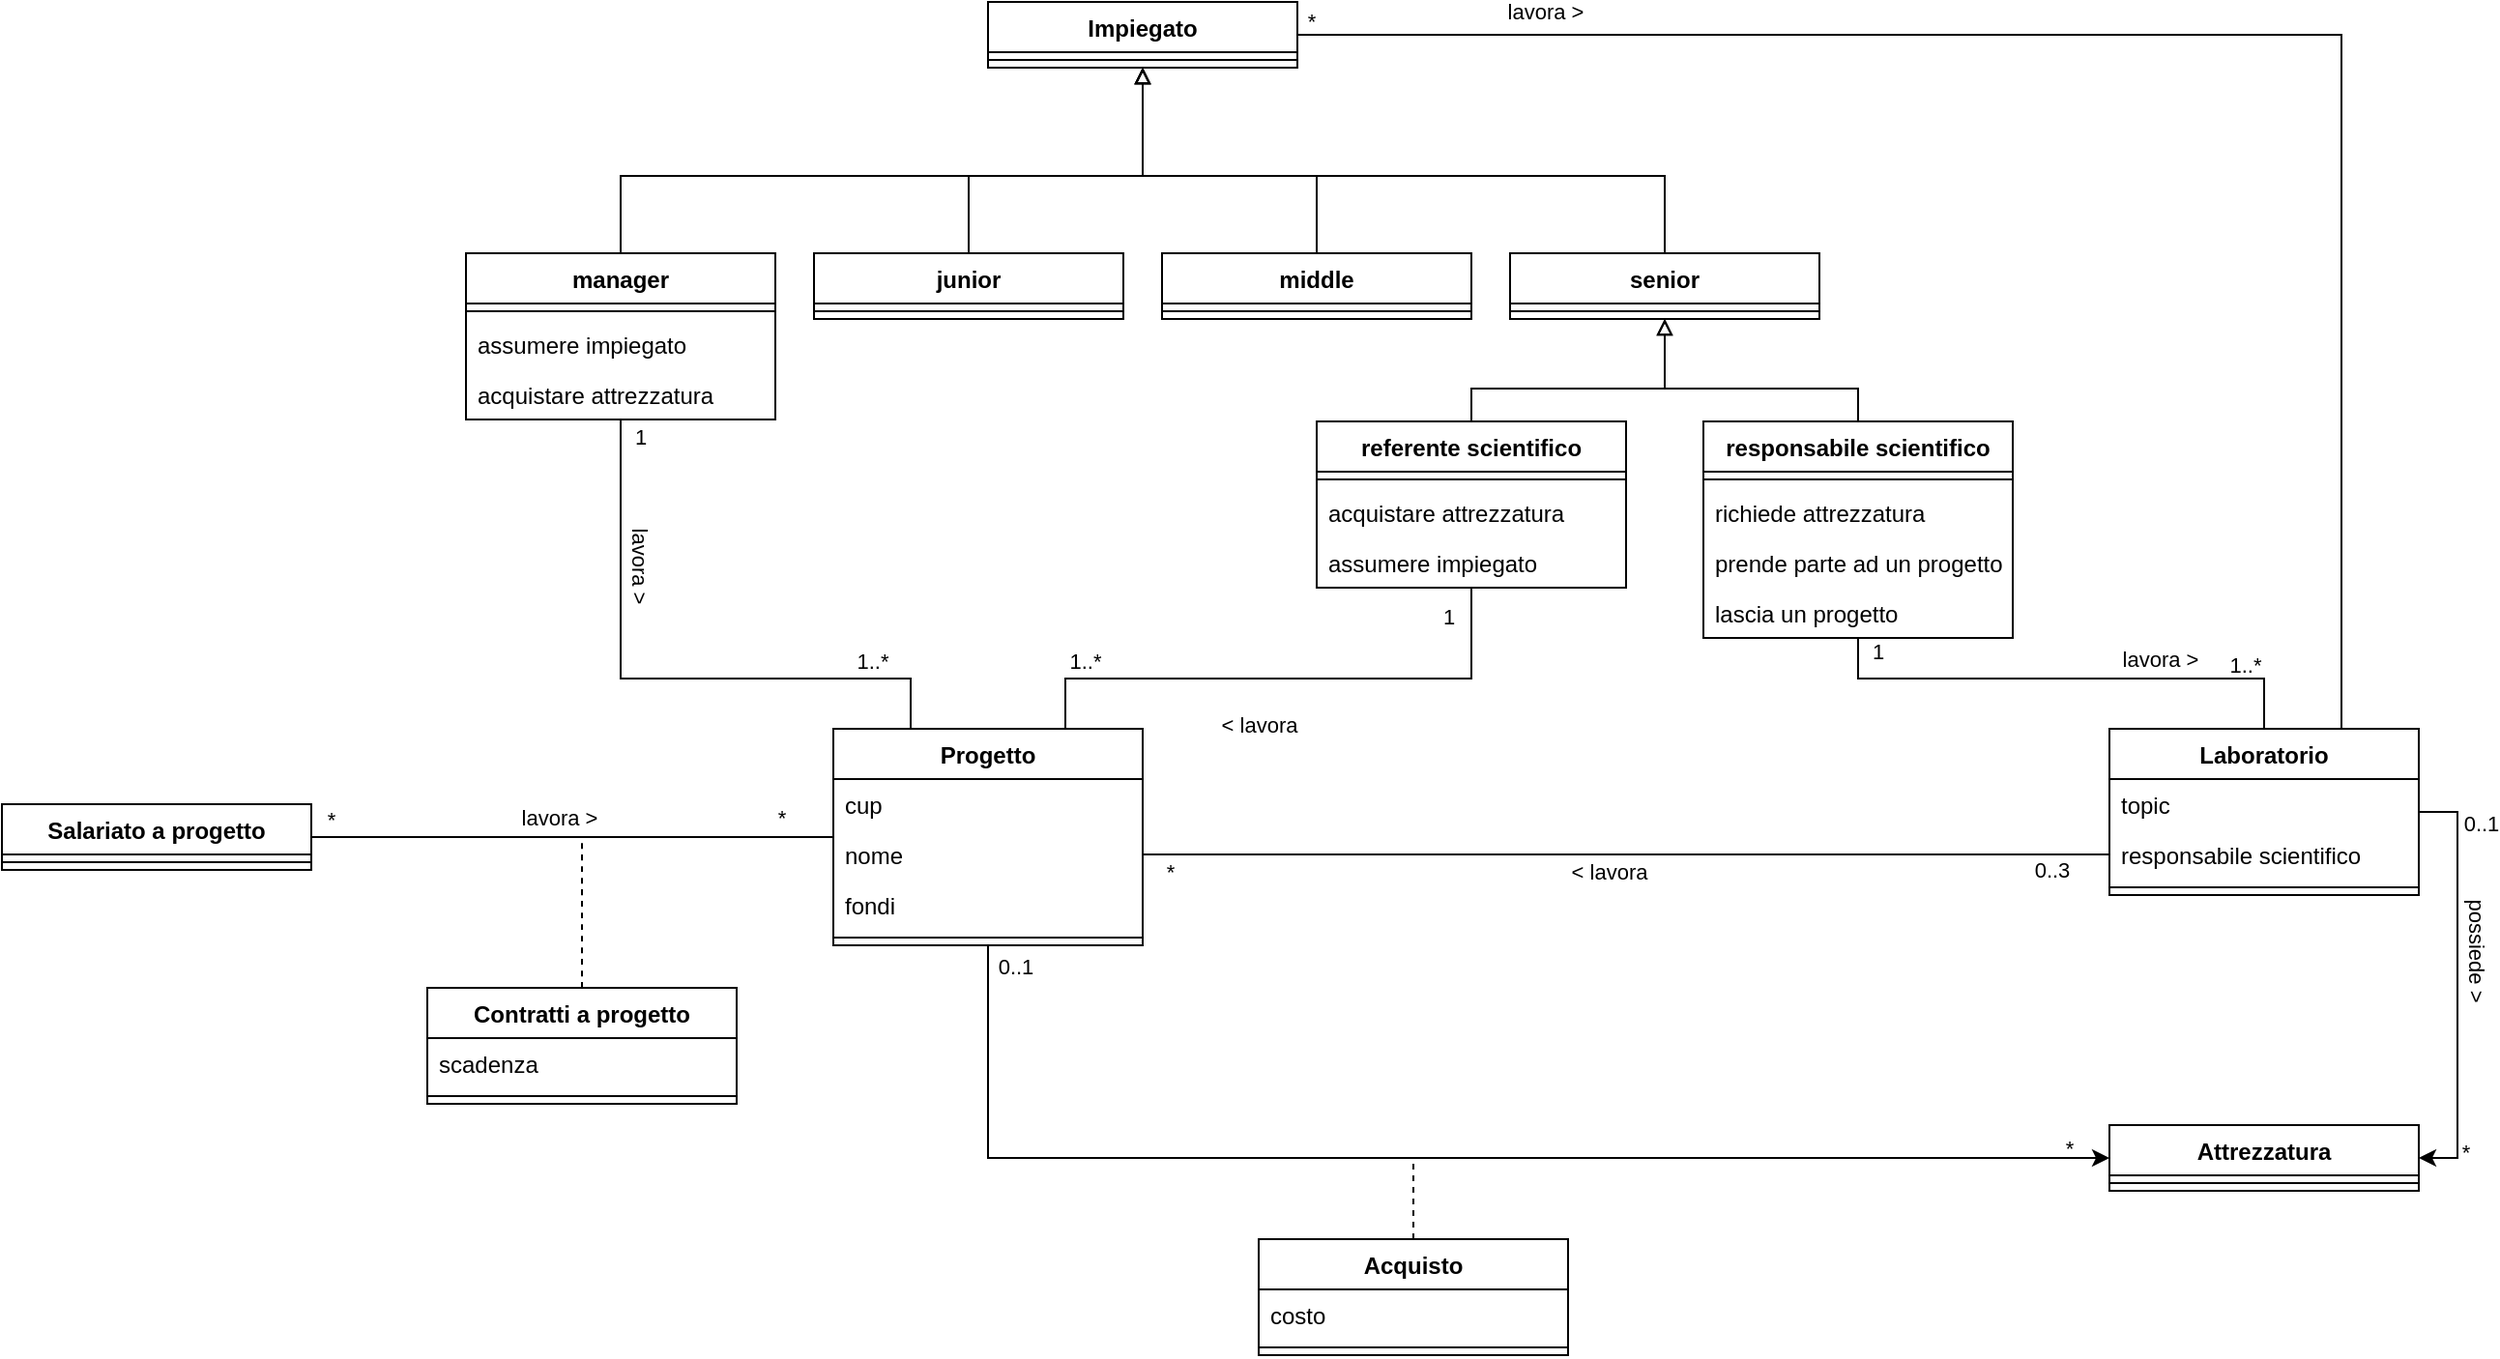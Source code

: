 <mxfile version="20.7.4" type="device"><diagram id="C5RBs43oDa-KdzZeNtuy" name="Page-1"><mxGraphModel dx="2514" dy="2162" grid="1" gridSize="10" guides="1" tooltips="1" connect="1" arrows="1" fold="1" page="1" pageScale="1" pageWidth="827" pageHeight="1169" math="0" shadow="0"><root><mxCell id="WIyWlLk6GJQsqaUBKTNV-0"/><mxCell id="WIyWlLk6GJQsqaUBKTNV-1" parent="WIyWlLk6GJQsqaUBKTNV-0"/><mxCell id="BZvwKazU0jD0X5mE70Ky-16" style="edgeStyle=orthogonalEdgeStyle;rounded=0;orthogonalLoop=1;jettySize=auto;html=1;exitX=1;exitY=0.5;exitDx=0;exitDy=0;entryX=0.75;entryY=0;entryDx=0;entryDy=0;endArrow=none;endFill=0;" parent="WIyWlLk6GJQsqaUBKTNV-1" source="BZvwKazU0jD0X5mE70Ky-0" target="BZvwKazU0jD0X5mE70Ky-4" edge="1"><mxGeometry relative="1" as="geometry"><Array as="points"><mxPoint x="1020" y="-13"/></Array></mxGeometry></mxCell><mxCell id="BZvwKazU0jD0X5mE70Ky-17" value="lavora &amp;gt;" style="edgeLabel;html=1;align=center;verticalAlign=middle;resizable=0;points=[];" parent="BZvwKazU0jD0X5mE70Ky-16" vertex="1" connectable="0"><mxGeometry x="-0.141" y="1" relative="1" as="geometry"><mxPoint x="-258" y="-11" as="offset"/></mxGeometry></mxCell><mxCell id="BZvwKazU0jD0X5mE70Ky-19" value="0..1" style="edgeLabel;html=1;align=center;verticalAlign=middle;resizable=0;points=[];" parent="BZvwKazU0jD0X5mE70Ky-16" vertex="1" connectable="0"><mxGeometry x="0.736" y="1" relative="1" as="geometry"><mxPoint x="19" y="127" as="offset"/></mxGeometry></mxCell><mxCell id="BZvwKazU0jD0X5mE70Ky-20" value="*" style="edgeLabel;html=1;align=center;verticalAlign=middle;resizable=0;points=[];labelBackgroundColor=none;" parent="BZvwKazU0jD0X5mE70Ky-16" vertex="1" connectable="0"><mxGeometry x="-0.9" relative="1" as="geometry"><mxPoint x="-38" y="-7" as="offset"/></mxGeometry></mxCell><mxCell id="BZvwKazU0jD0X5mE70Ky-0" value="Impiegato" style="swimlane;fontStyle=1;align=center;verticalAlign=top;childLayout=stackLayout;horizontal=1;startSize=26;horizontalStack=0;resizeParent=1;resizeParentMax=0;resizeLast=0;collapsible=1;marginBottom=0;" parent="WIyWlLk6GJQsqaUBKTNV-1" vertex="1"><mxGeometry x="320" y="-30" width="160" height="34" as="geometry"/></mxCell><mxCell id="BZvwKazU0jD0X5mE70Ky-2" value="" style="line;strokeWidth=1;fillColor=none;align=left;verticalAlign=middle;spacingTop=-1;spacingLeft=3;spacingRight=3;rotatable=0;labelPosition=right;points=[];portConstraint=eastwest;strokeColor=inherit;" parent="BZvwKazU0jD0X5mE70Ky-0" vertex="1"><mxGeometry y="26" width="160" height="8" as="geometry"/></mxCell><mxCell id="BZvwKazU0jD0X5mE70Ky-30" style="edgeStyle=orthogonalEdgeStyle;rounded=0;orthogonalLoop=1;jettySize=auto;html=1;exitX=1;exitY=0.5;exitDx=0;exitDy=0;entryX=1;entryY=0.5;entryDx=0;entryDy=0;endArrow=classic;endFill=1;" parent="WIyWlLk6GJQsqaUBKTNV-1" source="BZvwKazU0jD0X5mE70Ky-4" target="BZvwKazU0jD0X5mE70Ky-12" edge="1"><mxGeometry relative="1" as="geometry"/></mxCell><mxCell id="BZvwKazU0jD0X5mE70Ky-31" value="possiede &amp;gt;" style="edgeLabel;html=1;align=center;verticalAlign=middle;resizable=0;points=[];rotation=90;" parent="BZvwKazU0jD0X5mE70Ky-30" vertex="1" connectable="0"><mxGeometry x="-0.25" relative="1" as="geometry"><mxPoint x="10" y="9" as="offset"/></mxGeometry></mxCell><mxCell id="BZvwKazU0jD0X5mE70Ky-32" value="*" style="edgeLabel;html=1;align=center;verticalAlign=middle;resizable=0;points=[];" parent="BZvwKazU0jD0X5mE70Ky-30" vertex="1" connectable="0"><mxGeometry x="0.725" y="-1" relative="1" as="geometry"><mxPoint x="5" y="7" as="offset"/></mxGeometry></mxCell><mxCell id="BZvwKazU0jD0X5mE70Ky-33" value="0..1" style="edgeLabel;html=1;align=center;verticalAlign=middle;resizable=0;points=[];" parent="BZvwKazU0jD0X5mE70Ky-30" vertex="1" connectable="0"><mxGeometry x="-0.858" relative="1" as="geometry"><mxPoint x="16" y="6" as="offset"/></mxGeometry></mxCell><mxCell id="BZvwKazU0jD0X5mE70Ky-4" value="Laboratorio" style="swimlane;fontStyle=1;align=center;verticalAlign=top;childLayout=stackLayout;horizontal=1;startSize=26;horizontalStack=0;resizeParent=1;resizeParentMax=0;resizeLast=0;collapsible=1;marginBottom=0;" parent="WIyWlLk6GJQsqaUBKTNV-1" vertex="1"><mxGeometry x="900" y="346" width="160" height="86" as="geometry"/></mxCell><mxCell id="nXbeTQyeSCpQE0po_gSP-0" value="topic" style="text;strokeColor=none;fillColor=none;align=left;verticalAlign=top;spacingLeft=4;spacingRight=4;overflow=hidden;rotatable=0;points=[[0,0.5],[1,0.5]];portConstraint=eastwest;" parent="BZvwKazU0jD0X5mE70Ky-4" vertex="1"><mxGeometry y="26" width="160" height="26" as="geometry"/></mxCell><mxCell id="nXbeTQyeSCpQE0po_gSP-1" value="responsabile scientifico" style="text;strokeColor=none;fillColor=none;align=left;verticalAlign=top;spacingLeft=4;spacingRight=4;overflow=hidden;rotatable=0;points=[[0,0.5],[1,0.5]];portConstraint=eastwest;" parent="BZvwKazU0jD0X5mE70Ky-4" vertex="1"><mxGeometry y="52" width="160" height="26" as="geometry"/></mxCell><mxCell id="BZvwKazU0jD0X5mE70Ky-5" value="" style="line;strokeWidth=1;fillColor=none;align=left;verticalAlign=middle;spacingTop=-1;spacingLeft=3;spacingRight=3;rotatable=0;labelPosition=right;points=[];portConstraint=eastwest;strokeColor=inherit;" parent="BZvwKazU0jD0X5mE70Ky-4" vertex="1"><mxGeometry y="78" width="160" height="8" as="geometry"/></mxCell><mxCell id="BZvwKazU0jD0X5mE70Ky-24" style="edgeStyle=orthogonalEdgeStyle;rounded=0;orthogonalLoop=1;jettySize=auto;html=1;endArrow=none;endFill=0;entryX=0;entryY=0.5;entryDx=0;entryDy=0;exitX=1;exitY=0.5;exitDx=0;exitDy=0;" parent="WIyWlLk6GJQsqaUBKTNV-1" source="nXbeTQyeSCpQE0po_gSP-3" target="nXbeTQyeSCpQE0po_gSP-1" edge="1"><mxGeometry relative="1" as="geometry"><mxPoint x="700" y="370" as="targetPoint"/><mxPoint x="430" y="450" as="sourcePoint"/></mxGeometry></mxCell><mxCell id="BZvwKazU0jD0X5mE70Ky-27" value="&amp;lt; lavora" style="edgeLabel;html=1;align=center;verticalAlign=middle;resizable=0;points=[];" parent="BZvwKazU0jD0X5mE70Ky-24" vertex="1" connectable="0"><mxGeometry x="-0.223" y="2" relative="1" as="geometry"><mxPoint x="46" y="11" as="offset"/></mxGeometry></mxCell><mxCell id="BZvwKazU0jD0X5mE70Ky-28" value="0..3" style="edgeLabel;html=1;align=center;verticalAlign=middle;resizable=0;points=[];" parent="BZvwKazU0jD0X5mE70Ky-24" vertex="1" connectable="0"><mxGeometry x="0.965" y="-2" relative="1" as="geometry"><mxPoint x="-21" y="6" as="offset"/></mxGeometry></mxCell><mxCell id="BZvwKazU0jD0X5mE70Ky-29" value="*" style="edgeLabel;html=1;align=center;verticalAlign=middle;resizable=0;points=[];" parent="BZvwKazU0jD0X5mE70Ky-24" vertex="1" connectable="0"><mxGeometry x="-0.947" relative="1" as="geometry"><mxPoint y="9" as="offset"/></mxGeometry></mxCell><mxCell id="BZvwKazU0jD0X5mE70Ky-56" style="edgeStyle=orthogonalEdgeStyle;rounded=0;orthogonalLoop=1;jettySize=auto;html=1;startArrow=none;startFill=0;endArrow=classic;endFill=1;entryX=0;entryY=0.5;entryDx=0;entryDy=0;" parent="WIyWlLk6GJQsqaUBKTNV-1" source="BZvwKazU0jD0X5mE70Ky-6" target="BZvwKazU0jD0X5mE70Ky-12" edge="1"><mxGeometry relative="1" as="geometry"><Array as="points"><mxPoint x="320" y="568"/></Array><mxPoint x="880" y="590" as="targetPoint"/></mxGeometry></mxCell><mxCell id="BZvwKazU0jD0X5mE70Ky-58" value="*" style="edgeLabel;html=1;align=center;verticalAlign=middle;resizable=0;points=[];labelBackgroundColor=none;" parent="BZvwKazU0jD0X5mE70Ky-56" vertex="1" connectable="0"><mxGeometry x="0.955" y="-2" relative="1" as="geometry"><mxPoint x="-6" y="-7" as="offset"/></mxGeometry></mxCell><mxCell id="BZvwKazU0jD0X5mE70Ky-59" value="0..1" style="edgeLabel;html=1;align=center;verticalAlign=middle;resizable=0;points=[];" parent="BZvwKazU0jD0X5mE70Ky-56" vertex="1" connectable="0"><mxGeometry x="-0.962" y="-1" relative="1" as="geometry"><mxPoint x="15" y="-2" as="offset"/></mxGeometry></mxCell><mxCell id="BZvwKazU0jD0X5mE70Ky-6" value="Progetto" style="swimlane;fontStyle=1;align=center;verticalAlign=top;childLayout=stackLayout;horizontal=1;startSize=26;horizontalStack=0;resizeParent=1;resizeParentMax=0;resizeLast=0;collapsible=1;marginBottom=0;" parent="WIyWlLk6GJQsqaUBKTNV-1" vertex="1"><mxGeometry x="240" y="346" width="160" height="112" as="geometry"><mxRectangle x="240" y="410" width="90" height="30" as="alternateBounds"/></mxGeometry></mxCell><mxCell id="nXbeTQyeSCpQE0po_gSP-2" value="cup" style="text;strokeColor=none;fillColor=none;align=left;verticalAlign=top;spacingLeft=4;spacingRight=4;overflow=hidden;rotatable=0;points=[[0,0.5],[1,0.5]];portConstraint=eastwest;" parent="BZvwKazU0jD0X5mE70Ky-6" vertex="1"><mxGeometry y="26" width="160" height="26" as="geometry"/></mxCell><mxCell id="nXbeTQyeSCpQE0po_gSP-3" value="nome" style="text;strokeColor=none;fillColor=none;align=left;verticalAlign=top;spacingLeft=4;spacingRight=4;overflow=hidden;rotatable=0;points=[[0,0.5],[1,0.5]];portConstraint=eastwest;" parent="BZvwKazU0jD0X5mE70Ky-6" vertex="1"><mxGeometry y="52" width="160" height="26" as="geometry"/></mxCell><mxCell id="nXbeTQyeSCpQE0po_gSP-6" value="fondi" style="text;strokeColor=none;fillColor=none;align=left;verticalAlign=top;spacingLeft=4;spacingRight=4;overflow=hidden;rotatable=0;points=[[0,0.5],[1,0.5]];portConstraint=eastwest;" parent="BZvwKazU0jD0X5mE70Ky-6" vertex="1"><mxGeometry y="78" width="160" height="26" as="geometry"/></mxCell><mxCell id="BZvwKazU0jD0X5mE70Ky-7" value="" style="line;strokeWidth=1;fillColor=none;align=left;verticalAlign=middle;spacingTop=-1;spacingLeft=3;spacingRight=3;rotatable=0;labelPosition=right;points=[];portConstraint=eastwest;strokeColor=inherit;" parent="BZvwKazU0jD0X5mE70Ky-6" vertex="1"><mxGeometry y="104" width="160" height="8" as="geometry"/></mxCell><mxCell id="BZvwKazU0jD0X5mE70Ky-8" value="Contratti a progetto" style="swimlane;fontStyle=1;align=center;verticalAlign=top;childLayout=stackLayout;horizontal=1;startSize=26;horizontalStack=0;resizeParent=1;resizeParentMax=0;resizeLast=0;collapsible=1;marginBottom=0;" parent="WIyWlLk6GJQsqaUBKTNV-1" vertex="1"><mxGeometry x="30" y="480" width="160" height="60" as="geometry"/></mxCell><mxCell id="nXbeTQyeSCpQE0po_gSP-8" value="scadenza" style="text;strokeColor=none;fillColor=none;align=left;verticalAlign=top;spacingLeft=4;spacingRight=4;overflow=hidden;rotatable=0;points=[[0,0.5],[1,0.5]];portConstraint=eastwest;" parent="BZvwKazU0jD0X5mE70Ky-8" vertex="1"><mxGeometry y="26" width="160" height="26" as="geometry"/></mxCell><mxCell id="BZvwKazU0jD0X5mE70Ky-9" value="" style="line;strokeWidth=1;fillColor=none;align=left;verticalAlign=middle;spacingTop=-1;spacingLeft=3;spacingRight=3;rotatable=0;labelPosition=right;points=[];portConstraint=eastwest;strokeColor=inherit;" parent="BZvwKazU0jD0X5mE70Ky-8" vertex="1"><mxGeometry y="52" width="160" height="8" as="geometry"/></mxCell><mxCell id="BZvwKazU0jD0X5mE70Ky-10" value="Acquisto" style="swimlane;fontStyle=1;align=center;verticalAlign=top;childLayout=stackLayout;horizontal=1;startSize=26;horizontalStack=0;resizeParent=1;resizeParentMax=0;resizeLast=0;collapsible=1;marginBottom=0;" parent="WIyWlLk6GJQsqaUBKTNV-1" vertex="1"><mxGeometry x="460" y="610" width="160" height="60" as="geometry"/></mxCell><mxCell id="nXbeTQyeSCpQE0po_gSP-7" value="costo" style="text;strokeColor=none;fillColor=none;align=left;verticalAlign=top;spacingLeft=4;spacingRight=4;overflow=hidden;rotatable=0;points=[[0,0.5],[1,0.5]];portConstraint=eastwest;" parent="BZvwKazU0jD0X5mE70Ky-10" vertex="1"><mxGeometry y="26" width="160" height="26" as="geometry"/></mxCell><mxCell id="BZvwKazU0jD0X5mE70Ky-11" value="" style="line;strokeWidth=1;fillColor=none;align=left;verticalAlign=middle;spacingTop=-1;spacingLeft=3;spacingRight=3;rotatable=0;labelPosition=right;points=[];portConstraint=eastwest;strokeColor=inherit;" parent="BZvwKazU0jD0X5mE70Ky-10" vertex="1"><mxGeometry y="52" width="160" height="8" as="geometry"/></mxCell><mxCell id="BZvwKazU0jD0X5mE70Ky-12" value="Attrezzatura" style="swimlane;fontStyle=1;align=center;verticalAlign=top;childLayout=stackLayout;horizontal=1;startSize=26;horizontalStack=0;resizeParent=1;resizeParentMax=0;resizeLast=0;collapsible=1;marginBottom=0;strokeColor=#000000;" parent="WIyWlLk6GJQsqaUBKTNV-1" vertex="1"><mxGeometry x="900" y="551" width="160" height="34" as="geometry"/></mxCell><mxCell id="BZvwKazU0jD0X5mE70Ky-13" value="" style="line;strokeWidth=1;fillColor=none;align=left;verticalAlign=middle;spacingTop=-1;spacingLeft=3;spacingRight=3;rotatable=0;labelPosition=right;points=[];portConstraint=eastwest;strokeColor=inherit;" parent="BZvwKazU0jD0X5mE70Ky-12" vertex="1"><mxGeometry y="26" width="160" height="8" as="geometry"/></mxCell><mxCell id="BZvwKazU0jD0X5mE70Ky-51" style="edgeStyle=orthogonalEdgeStyle;rounded=0;orthogonalLoop=1;jettySize=auto;html=1;exitX=1;exitY=0.5;exitDx=0;exitDy=0;entryX=0;entryY=0.5;entryDx=0;entryDy=0;startArrow=none;startFill=0;endArrow=none;endFill=0;" parent="WIyWlLk6GJQsqaUBKTNV-1" source="BZvwKazU0jD0X5mE70Ky-14" target="BZvwKazU0jD0X5mE70Ky-6" edge="1"><mxGeometry relative="1" as="geometry"/></mxCell><mxCell id="BZvwKazU0jD0X5mE70Ky-52" value="lavora &amp;gt;" style="edgeLabel;html=1;align=center;verticalAlign=middle;resizable=0;points=[];" parent="BZvwKazU0jD0X5mE70Ky-51" vertex="1" connectable="0"><mxGeometry x="-0.075" relative="1" as="geometry"><mxPoint x="3" y="-10" as="offset"/></mxGeometry></mxCell><mxCell id="BZvwKazU0jD0X5mE70Ky-53" value="*" style="edgeLabel;html=1;align=center;verticalAlign=middle;resizable=0;points=[];" parent="BZvwKazU0jD0X5mE70Ky-51" vertex="1" connectable="0"><mxGeometry x="0.8" y="-1" relative="1" as="geometry"><mxPoint y="-11" as="offset"/></mxGeometry></mxCell><mxCell id="BZvwKazU0jD0X5mE70Ky-54" value="*" style="edgeLabel;html=1;align=center;verticalAlign=middle;resizable=0;points=[];" parent="BZvwKazU0jD0X5mE70Ky-51" vertex="1" connectable="0"><mxGeometry x="-0.929" y="-2" relative="1" as="geometry"><mxPoint y="-11" as="offset"/></mxGeometry></mxCell><mxCell id="BZvwKazU0jD0X5mE70Ky-14" value="Salariato a progetto" style="swimlane;fontStyle=1;align=center;verticalAlign=top;childLayout=stackLayout;horizontal=1;startSize=26;horizontalStack=0;resizeParent=1;resizeParentMax=0;resizeLast=0;collapsible=1;marginBottom=0;" parent="WIyWlLk6GJQsqaUBKTNV-1" vertex="1"><mxGeometry x="-190" y="385" width="160" height="34" as="geometry"><mxRectangle x="200" y="610" width="210" height="30" as="alternateBounds"/></mxGeometry></mxCell><mxCell id="BZvwKazU0jD0X5mE70Ky-15" value="" style="line;strokeWidth=1;fillColor=none;align=left;verticalAlign=middle;spacingTop=-1;spacingLeft=3;spacingRight=3;rotatable=0;labelPosition=right;points=[];portConstraint=eastwest;strokeColor=inherit;" parent="BZvwKazU0jD0X5mE70Ky-14" vertex="1"><mxGeometry y="26" width="160" height="8" as="geometry"/></mxCell><mxCell id="BZvwKazU0jD0X5mE70Ky-55" value="" style="endArrow=none;dashed=1;html=1;rounded=0;curved=1;exitX=0.5;exitY=0;exitDx=0;exitDy=0;" parent="WIyWlLk6GJQsqaUBKTNV-1" source="BZvwKazU0jD0X5mE70Ky-8" edge="1"><mxGeometry width="50" height="50" relative="1" as="geometry"><mxPoint x="170" y="470" as="sourcePoint"/><mxPoint x="110" y="402" as="targetPoint"/></mxGeometry></mxCell><mxCell id="BZvwKazU0jD0X5mE70Ky-57" value="" style="endArrow=none;dashed=1;html=1;rounded=0;exitX=0.5;exitY=0;exitDx=0;exitDy=0;" parent="WIyWlLk6GJQsqaUBKTNV-1" source="BZvwKazU0jD0X5mE70Ky-10" edge="1"><mxGeometry width="50" height="50" relative="1" as="geometry"><mxPoint x="630" y="441" as="sourcePoint"/><mxPoint x="540" y="570" as="targetPoint"/></mxGeometry></mxCell><mxCell id="nXbeTQyeSCpQE0po_gSP-19" style="rounded=0;orthogonalLoop=1;jettySize=auto;html=1;exitX=0.5;exitY=0;exitDx=0;exitDy=0;endArrow=block;endFill=0;edgeStyle=orthogonalEdgeStyle;entryX=0.5;entryY=1;entryDx=0;entryDy=0;" parent="WIyWlLk6GJQsqaUBKTNV-1" source="nXbeTQyeSCpQE0po_gSP-9" target="BZvwKazU0jD0X5mE70Ky-0" edge="1"><mxGeometry relative="1" as="geometry"><mxPoint x="340" y="-100" as="targetPoint"/><Array as="points"><mxPoint x="310" y="60"/><mxPoint x="400" y="60"/><mxPoint x="400" y="4"/></Array></mxGeometry></mxCell><mxCell id="nXbeTQyeSCpQE0po_gSP-9" value="junior" style="swimlane;fontStyle=1;align=center;verticalAlign=top;childLayout=stackLayout;horizontal=1;startSize=26;horizontalStack=0;resizeParent=1;resizeParentMax=0;resizeLast=0;collapsible=1;marginBottom=0;" parent="WIyWlLk6GJQsqaUBKTNV-1" vertex="1"><mxGeometry x="230" y="100" width="160" height="34" as="geometry"/></mxCell><mxCell id="nXbeTQyeSCpQE0po_gSP-11" value="" style="line;strokeWidth=1;fillColor=none;align=left;verticalAlign=middle;spacingTop=-1;spacingLeft=3;spacingRight=3;rotatable=0;labelPosition=right;points=[];portConstraint=eastwest;strokeColor=inherit;" parent="nXbeTQyeSCpQE0po_gSP-9" vertex="1"><mxGeometry y="26" width="160" height="8" as="geometry"/></mxCell><mxCell id="nXbeTQyeSCpQE0po_gSP-20" style="edgeStyle=orthogonalEdgeStyle;rounded=0;orthogonalLoop=1;jettySize=auto;html=1;exitX=0.5;exitY=0;exitDx=0;exitDy=0;endArrow=block;endFill=0;entryX=0.5;entryY=1;entryDx=0;entryDy=0;" parent="WIyWlLk6GJQsqaUBKTNV-1" source="nXbeTQyeSCpQE0po_gSP-13" target="BZvwKazU0jD0X5mE70Ky-0" edge="1"><mxGeometry relative="1" as="geometry"><mxPoint x="320" y="260" as="targetPoint"/><Array as="points"><mxPoint x="490" y="60"/><mxPoint x="400" y="60"/><mxPoint x="400" y="4"/></Array></mxGeometry></mxCell><mxCell id="nXbeTQyeSCpQE0po_gSP-13" value="middle" style="swimlane;fontStyle=1;align=center;verticalAlign=top;childLayout=stackLayout;horizontal=1;startSize=26;horizontalStack=0;resizeParent=1;resizeParentMax=0;resizeLast=0;collapsible=1;marginBottom=0;" parent="WIyWlLk6GJQsqaUBKTNV-1" vertex="1"><mxGeometry x="410" y="100" width="160" height="34" as="geometry"/></mxCell><mxCell id="nXbeTQyeSCpQE0po_gSP-14" value="" style="line;strokeWidth=1;fillColor=none;align=left;verticalAlign=middle;spacingTop=-1;spacingLeft=3;spacingRight=3;rotatable=0;labelPosition=right;points=[];portConstraint=eastwest;strokeColor=inherit;" parent="nXbeTQyeSCpQE0po_gSP-13" vertex="1"><mxGeometry y="26" width="160" height="8" as="geometry"/></mxCell><mxCell id="nXbeTQyeSCpQE0po_gSP-21" style="edgeStyle=orthogonalEdgeStyle;rounded=0;orthogonalLoop=1;jettySize=auto;html=1;exitX=0.5;exitY=0;exitDx=0;exitDy=0;endArrow=block;endFill=0;entryX=0.5;entryY=1;entryDx=0;entryDy=0;" parent="WIyWlLk6GJQsqaUBKTNV-1" source="nXbeTQyeSCpQE0po_gSP-15" target="BZvwKazU0jD0X5mE70Ky-0" edge="1"><mxGeometry relative="1" as="geometry"><mxPoint x="350" y="-100" as="targetPoint"/><Array as="points"><mxPoint x="670" y="60"/><mxPoint x="400" y="60"/><mxPoint x="400" y="4"/></Array></mxGeometry></mxCell><mxCell id="nXbeTQyeSCpQE0po_gSP-15" value="senior" style="swimlane;fontStyle=1;align=center;verticalAlign=top;childLayout=stackLayout;horizontal=1;startSize=26;horizontalStack=0;resizeParent=1;resizeParentMax=0;resizeLast=0;collapsible=1;marginBottom=0;" parent="WIyWlLk6GJQsqaUBKTNV-1" vertex="1"><mxGeometry x="590" y="100" width="160" height="34" as="geometry"/></mxCell><mxCell id="nXbeTQyeSCpQE0po_gSP-16" value="" style="line;strokeWidth=1;fillColor=none;align=left;verticalAlign=middle;spacingTop=-1;spacingLeft=3;spacingRight=3;rotatable=0;labelPosition=right;points=[];portConstraint=eastwest;strokeColor=inherit;" parent="nXbeTQyeSCpQE0po_gSP-15" vertex="1"><mxGeometry y="26" width="160" height="8" as="geometry"/></mxCell><mxCell id="nXbeTQyeSCpQE0po_gSP-22" style="edgeStyle=orthogonalEdgeStyle;rounded=0;orthogonalLoop=1;jettySize=auto;html=1;exitX=0.5;exitY=0;exitDx=0;exitDy=0;endArrow=block;endFill=0;entryX=0.5;entryY=1;entryDx=0;entryDy=0;" parent="WIyWlLk6GJQsqaUBKTNV-1" source="nXbeTQyeSCpQE0po_gSP-17" target="BZvwKazU0jD0X5mE70Ky-0" edge="1"><mxGeometry relative="1" as="geometry"><mxPoint x="320" y="260" as="targetPoint"/><Array as="points"><mxPoint x="130" y="60"/><mxPoint x="400" y="60"/><mxPoint x="400" y="4"/></Array></mxGeometry></mxCell><mxCell id="nXbeTQyeSCpQE0po_gSP-34" style="edgeStyle=orthogonalEdgeStyle;rounded=0;orthogonalLoop=1;jettySize=auto;html=1;exitX=0.5;exitY=1;exitDx=0;exitDy=0;entryX=0.25;entryY=0;entryDx=0;entryDy=0;endArrow=none;endFill=0;" parent="WIyWlLk6GJQsqaUBKTNV-1" source="nXbeTQyeSCpQE0po_gSP-17" target="BZvwKazU0jD0X5mE70Ky-6" edge="1"><mxGeometry relative="1" as="geometry"><Array as="points"><mxPoint x="130" y="320"/><mxPoint x="280" y="320"/></Array></mxGeometry></mxCell><mxCell id="nXbeTQyeSCpQE0po_gSP-43" value="1..*" style="edgeLabel;html=1;align=center;verticalAlign=middle;resizable=0;points=[];labelBackgroundColor=none;" parent="nXbeTQyeSCpQE0po_gSP-34" vertex="1" connectable="0"><mxGeometry x="0.975" y="1" relative="1" as="geometry"><mxPoint x="-21" y="-31" as="offset"/></mxGeometry></mxCell><mxCell id="nXbeTQyeSCpQE0po_gSP-44" value="1" style="edgeLabel;html=1;align=center;verticalAlign=middle;resizable=0;points=[];" parent="nXbeTQyeSCpQE0po_gSP-34" vertex="1" connectable="0"><mxGeometry x="-0.981" y="1" relative="1" as="geometry"><mxPoint x="9" y="6" as="offset"/></mxGeometry></mxCell><mxCell id="nXbeTQyeSCpQE0po_gSP-45" value="lavora &amp;gt;" style="edgeLabel;html=1;align=center;verticalAlign=middle;resizable=0;points=[];rotation=90;" parent="nXbeTQyeSCpQE0po_gSP-34" vertex="1" connectable="0"><mxGeometry x="-0.452" relative="1" as="geometry"><mxPoint x="10" y="-10" as="offset"/></mxGeometry></mxCell><mxCell id="nXbeTQyeSCpQE0po_gSP-17" value="manager" style="swimlane;fontStyle=1;align=center;verticalAlign=top;childLayout=stackLayout;horizontal=1;startSize=26;horizontalStack=0;resizeParent=1;resizeParentMax=0;resizeLast=0;collapsible=1;marginBottom=0;" parent="WIyWlLk6GJQsqaUBKTNV-1" vertex="1"><mxGeometry x="50" y="100" width="160" height="86" as="geometry"/></mxCell><mxCell id="nXbeTQyeSCpQE0po_gSP-18" value="" style="line;strokeWidth=1;fillColor=none;align=left;verticalAlign=middle;spacingTop=-1;spacingLeft=3;spacingRight=3;rotatable=0;labelPosition=right;points=[];portConstraint=eastwest;strokeColor=inherit;" parent="nXbeTQyeSCpQE0po_gSP-17" vertex="1"><mxGeometry y="26" width="160" height="8" as="geometry"/></mxCell><mxCell id="RHlJ8L56-0H2pX68FS82-0" value="assumere impiegato" style="text;strokeColor=none;fillColor=none;align=left;verticalAlign=top;spacingLeft=4;spacingRight=4;overflow=hidden;rotatable=0;points=[[0,0.5],[1,0.5]];portConstraint=eastwest;" vertex="1" parent="nXbeTQyeSCpQE0po_gSP-17"><mxGeometry y="34" width="160" height="26" as="geometry"/></mxCell><mxCell id="RHlJ8L56-0H2pX68FS82-2" value="acquistare attrezzatura" style="text;strokeColor=none;fillColor=none;align=left;verticalAlign=top;spacingLeft=4;spacingRight=4;overflow=hidden;rotatable=0;points=[[0,0.5],[1,0.5]];portConstraint=eastwest;" vertex="1" parent="nXbeTQyeSCpQE0po_gSP-17"><mxGeometry y="60" width="160" height="26" as="geometry"/></mxCell><mxCell id="nXbeTQyeSCpQE0po_gSP-28" style="edgeStyle=orthogonalEdgeStyle;rounded=0;orthogonalLoop=1;jettySize=auto;html=1;exitX=0.5;exitY=0;exitDx=0;exitDy=0;endArrow=block;endFill=0;entryX=0.5;entryY=1;entryDx=0;entryDy=0;" parent="WIyWlLk6GJQsqaUBKTNV-1" source="nXbeTQyeSCpQE0po_gSP-24" target="nXbeTQyeSCpQE0po_gSP-15" edge="1"><mxGeometry relative="1" as="geometry"><mxPoint x="680" y="90" as="targetPoint"/><Array as="points"><mxPoint x="570" y="170"/><mxPoint x="670" y="170"/></Array></mxGeometry></mxCell><mxCell id="nXbeTQyeSCpQE0po_gSP-32" style="edgeStyle=orthogonalEdgeStyle;rounded=0;orthogonalLoop=1;jettySize=auto;html=1;exitX=0.5;exitY=1;exitDx=0;exitDy=0;endArrow=none;endFill=0;entryX=0.75;entryY=0;entryDx=0;entryDy=0;" parent="WIyWlLk6GJQsqaUBKTNV-1" source="nXbeTQyeSCpQE0po_gSP-24" target="BZvwKazU0jD0X5mE70Ky-6" edge="1"><mxGeometry relative="1" as="geometry"><mxPoint x="-70" y="140" as="targetPoint"/><Array as="points"><mxPoint x="570" y="320"/><mxPoint x="360" y="320"/></Array></mxGeometry></mxCell><mxCell id="nXbeTQyeSCpQE0po_gSP-39" value="1" style="edgeLabel;html=1;align=center;verticalAlign=middle;resizable=0;points=[];" parent="nXbeTQyeSCpQE0po_gSP-32" vertex="1" connectable="0"><mxGeometry x="-0.978" y="-1" relative="1" as="geometry"><mxPoint x="-11" y="12" as="offset"/></mxGeometry></mxCell><mxCell id="nXbeTQyeSCpQE0po_gSP-40" value="&amp;lt; lavora" style="edgeLabel;html=1;align=center;verticalAlign=middle;resizable=0;points=[];" parent="nXbeTQyeSCpQE0po_gSP-32" vertex="1" connectable="0"><mxGeometry x="-0.745" y="2" relative="1" as="geometry"><mxPoint x="-112" y="35" as="offset"/></mxGeometry></mxCell><mxCell id="nXbeTQyeSCpQE0po_gSP-41" value="1..*" style="edgeLabel;html=1;align=center;verticalAlign=middle;resizable=0;points=[];" parent="nXbeTQyeSCpQE0po_gSP-32" vertex="1" connectable="0"><mxGeometry x="0.955" y="-1" relative="1" as="geometry"><mxPoint x="11" y="-29" as="offset"/></mxGeometry></mxCell><mxCell id="nXbeTQyeSCpQE0po_gSP-24" value="referente scientifico" style="swimlane;fontStyle=1;align=center;verticalAlign=top;childLayout=stackLayout;horizontal=1;startSize=26;horizontalStack=0;resizeParent=1;resizeParentMax=0;resizeLast=0;collapsible=1;marginBottom=0;" parent="WIyWlLk6GJQsqaUBKTNV-1" vertex="1"><mxGeometry x="490" y="187" width="160" height="86" as="geometry"/></mxCell><mxCell id="nXbeTQyeSCpQE0po_gSP-25" value="" style="line;strokeWidth=1;fillColor=none;align=left;verticalAlign=middle;spacingTop=-1;spacingLeft=3;spacingRight=3;rotatable=0;labelPosition=right;points=[];portConstraint=eastwest;strokeColor=inherit;" parent="nXbeTQyeSCpQE0po_gSP-24" vertex="1"><mxGeometry y="26" width="160" height="8" as="geometry"/></mxCell><mxCell id="RHlJ8L56-0H2pX68FS82-1" value="acquistare attrezzatura" style="text;strokeColor=none;fillColor=none;align=left;verticalAlign=top;spacingLeft=4;spacingRight=4;overflow=hidden;rotatable=0;points=[[0,0.5],[1,0.5]];portConstraint=eastwest;" vertex="1" parent="nXbeTQyeSCpQE0po_gSP-24"><mxGeometry y="34" width="160" height="26" as="geometry"/></mxCell><mxCell id="nXbeTQyeSCpQE0po_gSP-30" value="assumere impiegato" style="text;strokeColor=none;fillColor=none;align=left;verticalAlign=top;spacingLeft=4;spacingRight=4;overflow=hidden;rotatable=0;points=[[0,0.5],[1,0.5]];portConstraint=eastwest;" parent="nXbeTQyeSCpQE0po_gSP-24" vertex="1"><mxGeometry y="60" width="160" height="26" as="geometry"/></mxCell><mxCell id="nXbeTQyeSCpQE0po_gSP-29" style="edgeStyle=orthogonalEdgeStyle;rounded=0;orthogonalLoop=1;jettySize=auto;html=1;exitX=0.5;exitY=0;exitDx=0;exitDy=0;entryX=0.5;entryY=1;entryDx=0;entryDy=0;endArrow=block;endFill=0;" parent="WIyWlLk6GJQsqaUBKTNV-1" source="nXbeTQyeSCpQE0po_gSP-26" target="nXbeTQyeSCpQE0po_gSP-15" edge="1"><mxGeometry relative="1" as="geometry"><Array as="points"><mxPoint x="770" y="170"/><mxPoint x="670" y="170"/></Array></mxGeometry></mxCell><mxCell id="nXbeTQyeSCpQE0po_gSP-33" style="edgeStyle=orthogonalEdgeStyle;rounded=0;orthogonalLoop=1;jettySize=auto;html=1;exitX=0.5;exitY=1;exitDx=0;exitDy=0;entryX=0.5;entryY=0;entryDx=0;entryDy=0;endArrow=none;endFill=0;" parent="WIyWlLk6GJQsqaUBKTNV-1" source="nXbeTQyeSCpQE0po_gSP-26" target="BZvwKazU0jD0X5mE70Ky-4" edge="1"><mxGeometry relative="1" as="geometry"><Array as="points"><mxPoint x="770" y="320"/><mxPoint x="980" y="320"/></Array></mxGeometry></mxCell><mxCell id="nXbeTQyeSCpQE0po_gSP-36" value="1..*" style="edgeLabel;html=1;align=center;verticalAlign=middle;resizable=0;points=[];labelBackgroundColor=none;" parent="nXbeTQyeSCpQE0po_gSP-33" vertex="1" connectable="0"><mxGeometry x="0.91" y="1" relative="1" as="geometry"><mxPoint x="-11" y="-22" as="offset"/></mxGeometry></mxCell><mxCell id="nXbeTQyeSCpQE0po_gSP-37" value="1" style="edgeLabel;html=1;align=center;verticalAlign=middle;resizable=0;points=[];labelBackgroundColor=none;" parent="nXbeTQyeSCpQE0po_gSP-33" vertex="1" connectable="0"><mxGeometry x="-0.874" y="-2" relative="1" as="geometry"><mxPoint x="12" y="-9" as="offset"/></mxGeometry></mxCell><mxCell id="nXbeTQyeSCpQE0po_gSP-38" value="lavora &amp;gt;" style="edgeLabel;html=1;align=center;verticalAlign=middle;resizable=0;points=[];labelBackgroundColor=none;" parent="nXbeTQyeSCpQE0po_gSP-33" vertex="1" connectable="0"><mxGeometry x="-0.396" y="2" relative="1" as="geometry"><mxPoint x="99" y="-8" as="offset"/></mxGeometry></mxCell><mxCell id="nXbeTQyeSCpQE0po_gSP-26" value="responsabile scientifico" style="swimlane;fontStyle=1;align=center;verticalAlign=top;childLayout=stackLayout;horizontal=1;startSize=26;horizontalStack=0;resizeParent=1;resizeParentMax=0;resizeLast=0;collapsible=1;marginBottom=0;" parent="WIyWlLk6GJQsqaUBKTNV-1" vertex="1"><mxGeometry x="690" y="187" width="160" height="112" as="geometry"/></mxCell><mxCell id="nXbeTQyeSCpQE0po_gSP-27" value="" style="line;strokeWidth=1;fillColor=none;align=left;verticalAlign=middle;spacingTop=-1;spacingLeft=3;spacingRight=3;rotatable=0;labelPosition=right;points=[];portConstraint=eastwest;strokeColor=inherit;" parent="nXbeTQyeSCpQE0po_gSP-26" vertex="1"><mxGeometry y="26" width="160" height="8" as="geometry"/></mxCell><mxCell id="RHlJ8L56-0H2pX68FS82-3" value="richiede attrezzatura" style="text;strokeColor=none;fillColor=none;align=left;verticalAlign=top;spacingLeft=4;spacingRight=4;overflow=hidden;rotatable=0;points=[[0,0.5],[1,0.5]];portConstraint=eastwest;" vertex="1" parent="nXbeTQyeSCpQE0po_gSP-26"><mxGeometry y="34" width="160" height="26" as="geometry"/></mxCell><mxCell id="RHlJ8L56-0H2pX68FS82-4" value="prende parte ad un progetto" style="text;strokeColor=none;fillColor=none;align=left;verticalAlign=top;spacingLeft=4;spacingRight=4;overflow=hidden;rotatable=0;points=[[0,0.5],[1,0.5]];portConstraint=eastwest;" vertex="1" parent="nXbeTQyeSCpQE0po_gSP-26"><mxGeometry y="60" width="160" height="26" as="geometry"/></mxCell><mxCell id="RHlJ8L56-0H2pX68FS82-5" value="lascia un progetto" style="text;strokeColor=none;fillColor=none;align=left;verticalAlign=top;spacingLeft=4;spacingRight=4;overflow=hidden;rotatable=0;points=[[0,0.5],[1,0.5]];portConstraint=eastwest;" vertex="1" parent="nXbeTQyeSCpQE0po_gSP-26"><mxGeometry y="86" width="160" height="26" as="geometry"/></mxCell></root></mxGraphModel></diagram></mxfile>